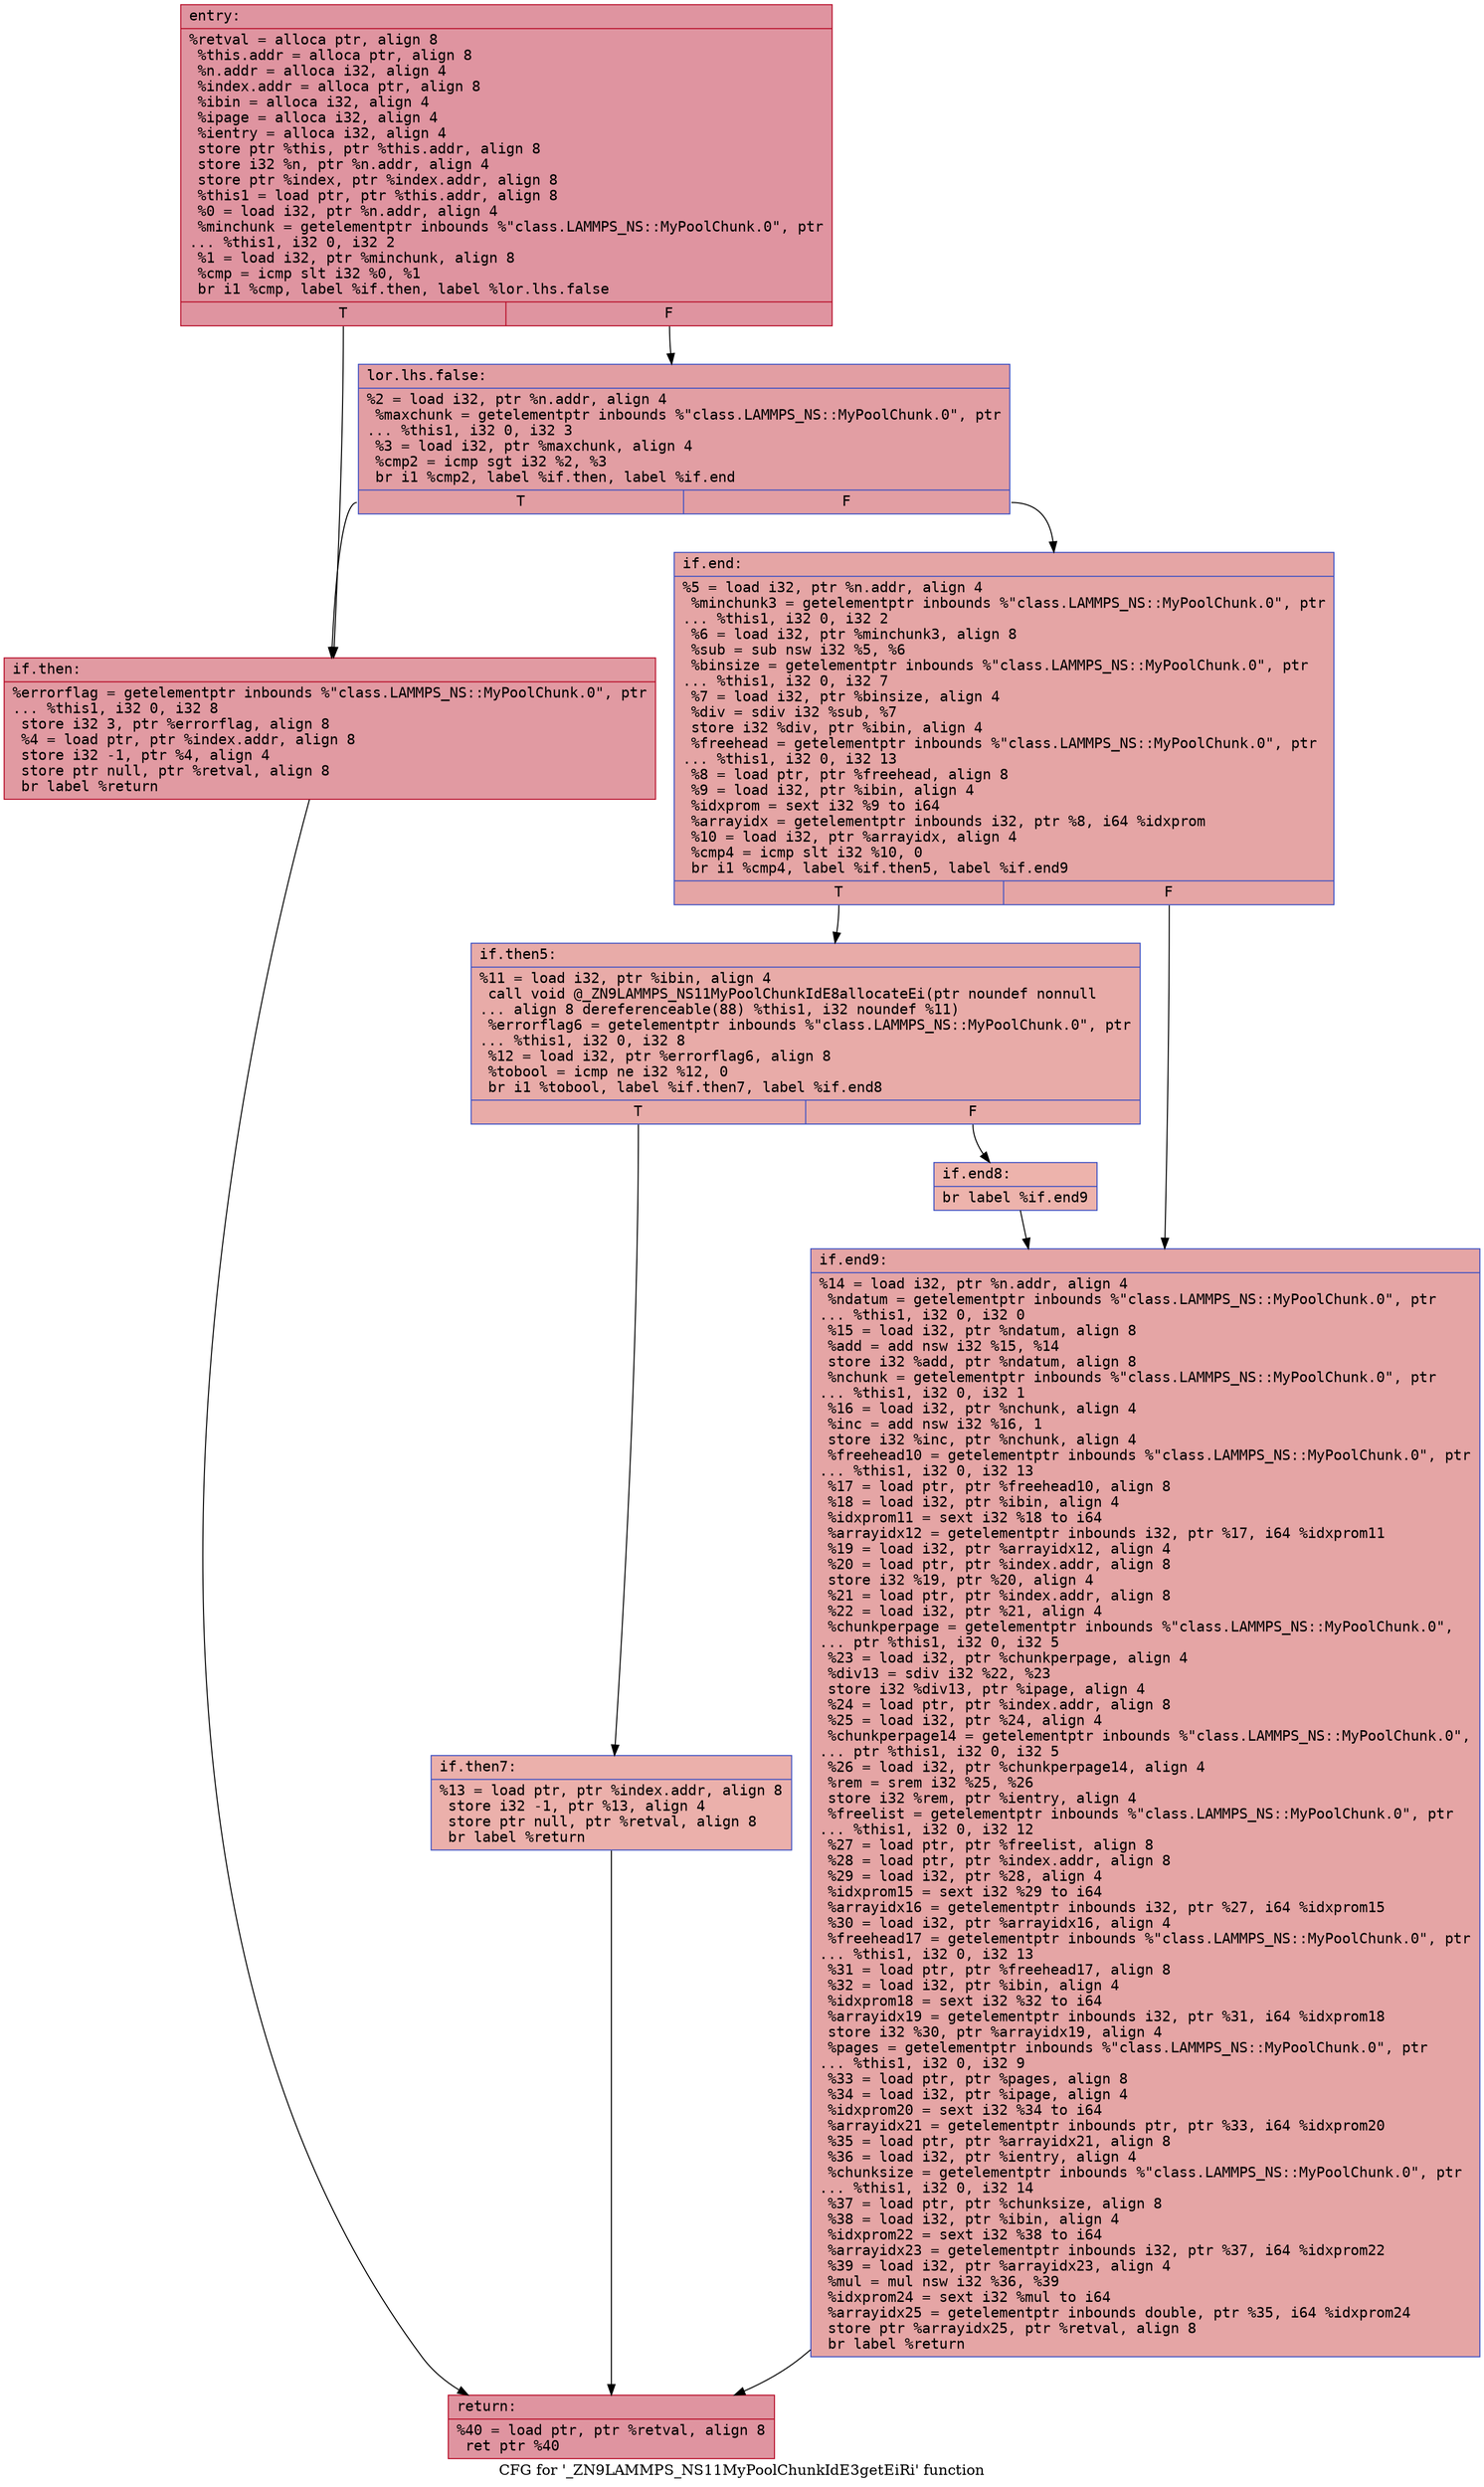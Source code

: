digraph "CFG for '_ZN9LAMMPS_NS11MyPoolChunkIdE3getEiRi' function" {
	label="CFG for '_ZN9LAMMPS_NS11MyPoolChunkIdE3getEiRi' function";

	Node0x556991b5f490 [shape=record,color="#b70d28ff", style=filled, fillcolor="#b70d2870" fontname="Courier",label="{entry:\l|  %retval = alloca ptr, align 8\l  %this.addr = alloca ptr, align 8\l  %n.addr = alloca i32, align 4\l  %index.addr = alloca ptr, align 8\l  %ibin = alloca i32, align 4\l  %ipage = alloca i32, align 4\l  %ientry = alloca i32, align 4\l  store ptr %this, ptr %this.addr, align 8\l  store i32 %n, ptr %n.addr, align 4\l  store ptr %index, ptr %index.addr, align 8\l  %this1 = load ptr, ptr %this.addr, align 8\l  %0 = load i32, ptr %n.addr, align 4\l  %minchunk = getelementptr inbounds %\"class.LAMMPS_NS::MyPoolChunk.0\", ptr\l... %this1, i32 0, i32 2\l  %1 = load i32, ptr %minchunk, align 8\l  %cmp = icmp slt i32 %0, %1\l  br i1 %cmp, label %if.then, label %lor.lhs.false\l|{<s0>T|<s1>F}}"];
	Node0x556991b5f490:s0 -> Node0x556991b5ff20[tooltip="entry -> if.then\nProbability 50.00%" ];
	Node0x556991b5f490:s1 -> Node0x556991b5ff70[tooltip="entry -> lor.lhs.false\nProbability 50.00%" ];
	Node0x556991b5ff70 [shape=record,color="#3d50c3ff", style=filled, fillcolor="#be242e70" fontname="Courier",label="{lor.lhs.false:\l|  %2 = load i32, ptr %n.addr, align 4\l  %maxchunk = getelementptr inbounds %\"class.LAMMPS_NS::MyPoolChunk.0\", ptr\l... %this1, i32 0, i32 3\l  %3 = load i32, ptr %maxchunk, align 4\l  %cmp2 = icmp sgt i32 %2, %3\l  br i1 %cmp2, label %if.then, label %if.end\l|{<s0>T|<s1>F}}"];
	Node0x556991b5ff70:s0 -> Node0x556991b5ff20[tooltip="lor.lhs.false -> if.then\nProbability 50.00%" ];
	Node0x556991b5ff70:s1 -> Node0x556991b60320[tooltip="lor.lhs.false -> if.end\nProbability 50.00%" ];
	Node0x556991b5ff20 [shape=record,color="#b70d28ff", style=filled, fillcolor="#bb1b2c70" fontname="Courier",label="{if.then:\l|  %errorflag = getelementptr inbounds %\"class.LAMMPS_NS::MyPoolChunk.0\", ptr\l... %this1, i32 0, i32 8\l  store i32 3, ptr %errorflag, align 8\l  %4 = load ptr, ptr %index.addr, align 8\l  store i32 -1, ptr %4, align 4\l  store ptr null, ptr %retval, align 8\l  br label %return\l}"];
	Node0x556991b5ff20 -> Node0x556991b60790[tooltip="if.then -> return\nProbability 100.00%" ];
	Node0x556991b60320 [shape=record,color="#3d50c3ff", style=filled, fillcolor="#c5333470" fontname="Courier",label="{if.end:\l|  %5 = load i32, ptr %n.addr, align 4\l  %minchunk3 = getelementptr inbounds %\"class.LAMMPS_NS::MyPoolChunk.0\", ptr\l... %this1, i32 0, i32 2\l  %6 = load i32, ptr %minchunk3, align 8\l  %sub = sub nsw i32 %5, %6\l  %binsize = getelementptr inbounds %\"class.LAMMPS_NS::MyPoolChunk.0\", ptr\l... %this1, i32 0, i32 7\l  %7 = load i32, ptr %binsize, align 4\l  %div = sdiv i32 %sub, %7\l  store i32 %div, ptr %ibin, align 4\l  %freehead = getelementptr inbounds %\"class.LAMMPS_NS::MyPoolChunk.0\", ptr\l... %this1, i32 0, i32 13\l  %8 = load ptr, ptr %freehead, align 8\l  %9 = load i32, ptr %ibin, align 4\l  %idxprom = sext i32 %9 to i64\l  %arrayidx = getelementptr inbounds i32, ptr %8, i64 %idxprom\l  %10 = load i32, ptr %arrayidx, align 4\l  %cmp4 = icmp slt i32 %10, 0\l  br i1 %cmp4, label %if.then5, label %if.end9\l|{<s0>T|<s1>F}}"];
	Node0x556991b60320:s0 -> Node0x556991b3e190[tooltip="if.end -> if.then5\nProbability 37.50%" ];
	Node0x556991b60320:s1 -> Node0x556991b3e210[tooltip="if.end -> if.end9\nProbability 62.50%" ];
	Node0x556991b3e190 [shape=record,color="#3d50c3ff", style=filled, fillcolor="#cc403a70" fontname="Courier",label="{if.then5:\l|  %11 = load i32, ptr %ibin, align 4\l  call void @_ZN9LAMMPS_NS11MyPoolChunkIdE8allocateEi(ptr noundef nonnull\l... align 8 dereferenceable(88) %this1, i32 noundef %11)\l  %errorflag6 = getelementptr inbounds %\"class.LAMMPS_NS::MyPoolChunk.0\", ptr\l... %this1, i32 0, i32 8\l  %12 = load i32, ptr %errorflag6, align 8\l  %tobool = icmp ne i32 %12, 0\l  br i1 %tobool, label %if.then7, label %if.end8\l|{<s0>T|<s1>F}}"];
	Node0x556991b3e190:s0 -> Node0x556991b3e780[tooltip="if.then5 -> if.then7\nProbability 62.50%" ];
	Node0x556991b3e190:s1 -> Node0x556991b3e800[tooltip="if.then5 -> if.end8\nProbability 37.50%" ];
	Node0x556991b3e780 [shape=record,color="#3d50c3ff", style=filled, fillcolor="#d24b4070" fontname="Courier",label="{if.then7:\l|  %13 = load ptr, ptr %index.addr, align 8\l  store i32 -1, ptr %13, align 4\l  store ptr null, ptr %retval, align 8\l  br label %return\l}"];
	Node0x556991b3e780 -> Node0x556991b60790[tooltip="if.then7 -> return\nProbability 100.00%" ];
	Node0x556991b3e800 [shape=record,color="#3d50c3ff", style=filled, fillcolor="#d6524470" fontname="Courier",label="{if.end8:\l|  br label %if.end9\l}"];
	Node0x556991b3e800 -> Node0x556991b3e210[tooltip="if.end8 -> if.end9\nProbability 100.00%" ];
	Node0x556991b3e210 [shape=record,color="#3d50c3ff", style=filled, fillcolor="#c5333470" fontname="Courier",label="{if.end9:\l|  %14 = load i32, ptr %n.addr, align 4\l  %ndatum = getelementptr inbounds %\"class.LAMMPS_NS::MyPoolChunk.0\", ptr\l... %this1, i32 0, i32 0\l  %15 = load i32, ptr %ndatum, align 8\l  %add = add nsw i32 %15, %14\l  store i32 %add, ptr %ndatum, align 8\l  %nchunk = getelementptr inbounds %\"class.LAMMPS_NS::MyPoolChunk.0\", ptr\l... %this1, i32 0, i32 1\l  %16 = load i32, ptr %nchunk, align 4\l  %inc = add nsw i32 %16, 1\l  store i32 %inc, ptr %nchunk, align 4\l  %freehead10 = getelementptr inbounds %\"class.LAMMPS_NS::MyPoolChunk.0\", ptr\l... %this1, i32 0, i32 13\l  %17 = load ptr, ptr %freehead10, align 8\l  %18 = load i32, ptr %ibin, align 4\l  %idxprom11 = sext i32 %18 to i64\l  %arrayidx12 = getelementptr inbounds i32, ptr %17, i64 %idxprom11\l  %19 = load i32, ptr %arrayidx12, align 4\l  %20 = load ptr, ptr %index.addr, align 8\l  store i32 %19, ptr %20, align 4\l  %21 = load ptr, ptr %index.addr, align 8\l  %22 = load i32, ptr %21, align 4\l  %chunkperpage = getelementptr inbounds %\"class.LAMMPS_NS::MyPoolChunk.0\",\l... ptr %this1, i32 0, i32 5\l  %23 = load i32, ptr %chunkperpage, align 4\l  %div13 = sdiv i32 %22, %23\l  store i32 %div13, ptr %ipage, align 4\l  %24 = load ptr, ptr %index.addr, align 8\l  %25 = load i32, ptr %24, align 4\l  %chunkperpage14 = getelementptr inbounds %\"class.LAMMPS_NS::MyPoolChunk.0\",\l... ptr %this1, i32 0, i32 5\l  %26 = load i32, ptr %chunkperpage14, align 4\l  %rem = srem i32 %25, %26\l  store i32 %rem, ptr %ientry, align 4\l  %freelist = getelementptr inbounds %\"class.LAMMPS_NS::MyPoolChunk.0\", ptr\l... %this1, i32 0, i32 12\l  %27 = load ptr, ptr %freelist, align 8\l  %28 = load ptr, ptr %index.addr, align 8\l  %29 = load i32, ptr %28, align 4\l  %idxprom15 = sext i32 %29 to i64\l  %arrayidx16 = getelementptr inbounds i32, ptr %27, i64 %idxprom15\l  %30 = load i32, ptr %arrayidx16, align 4\l  %freehead17 = getelementptr inbounds %\"class.LAMMPS_NS::MyPoolChunk.0\", ptr\l... %this1, i32 0, i32 13\l  %31 = load ptr, ptr %freehead17, align 8\l  %32 = load i32, ptr %ibin, align 4\l  %idxprom18 = sext i32 %32 to i64\l  %arrayidx19 = getelementptr inbounds i32, ptr %31, i64 %idxprom18\l  store i32 %30, ptr %arrayidx19, align 4\l  %pages = getelementptr inbounds %\"class.LAMMPS_NS::MyPoolChunk.0\", ptr\l... %this1, i32 0, i32 9\l  %33 = load ptr, ptr %pages, align 8\l  %34 = load i32, ptr %ipage, align 4\l  %idxprom20 = sext i32 %34 to i64\l  %arrayidx21 = getelementptr inbounds ptr, ptr %33, i64 %idxprom20\l  %35 = load ptr, ptr %arrayidx21, align 8\l  %36 = load i32, ptr %ientry, align 4\l  %chunksize = getelementptr inbounds %\"class.LAMMPS_NS::MyPoolChunk.0\", ptr\l... %this1, i32 0, i32 14\l  %37 = load ptr, ptr %chunksize, align 8\l  %38 = load i32, ptr %ibin, align 4\l  %idxprom22 = sext i32 %38 to i64\l  %arrayidx23 = getelementptr inbounds i32, ptr %37, i64 %idxprom22\l  %39 = load i32, ptr %arrayidx23, align 4\l  %mul = mul nsw i32 %36, %39\l  %idxprom24 = sext i32 %mul to i64\l  %arrayidx25 = getelementptr inbounds double, ptr %35, i64 %idxprom24\l  store ptr %arrayidx25, ptr %retval, align 8\l  br label %return\l}"];
	Node0x556991b3e210 -> Node0x556991b60790[tooltip="if.end9 -> return\nProbability 100.00%" ];
	Node0x556991b60790 [shape=record,color="#b70d28ff", style=filled, fillcolor="#b70d2870" fontname="Courier",label="{return:\l|  %40 = load ptr, ptr %retval, align 8\l  ret ptr %40\l}"];
}
